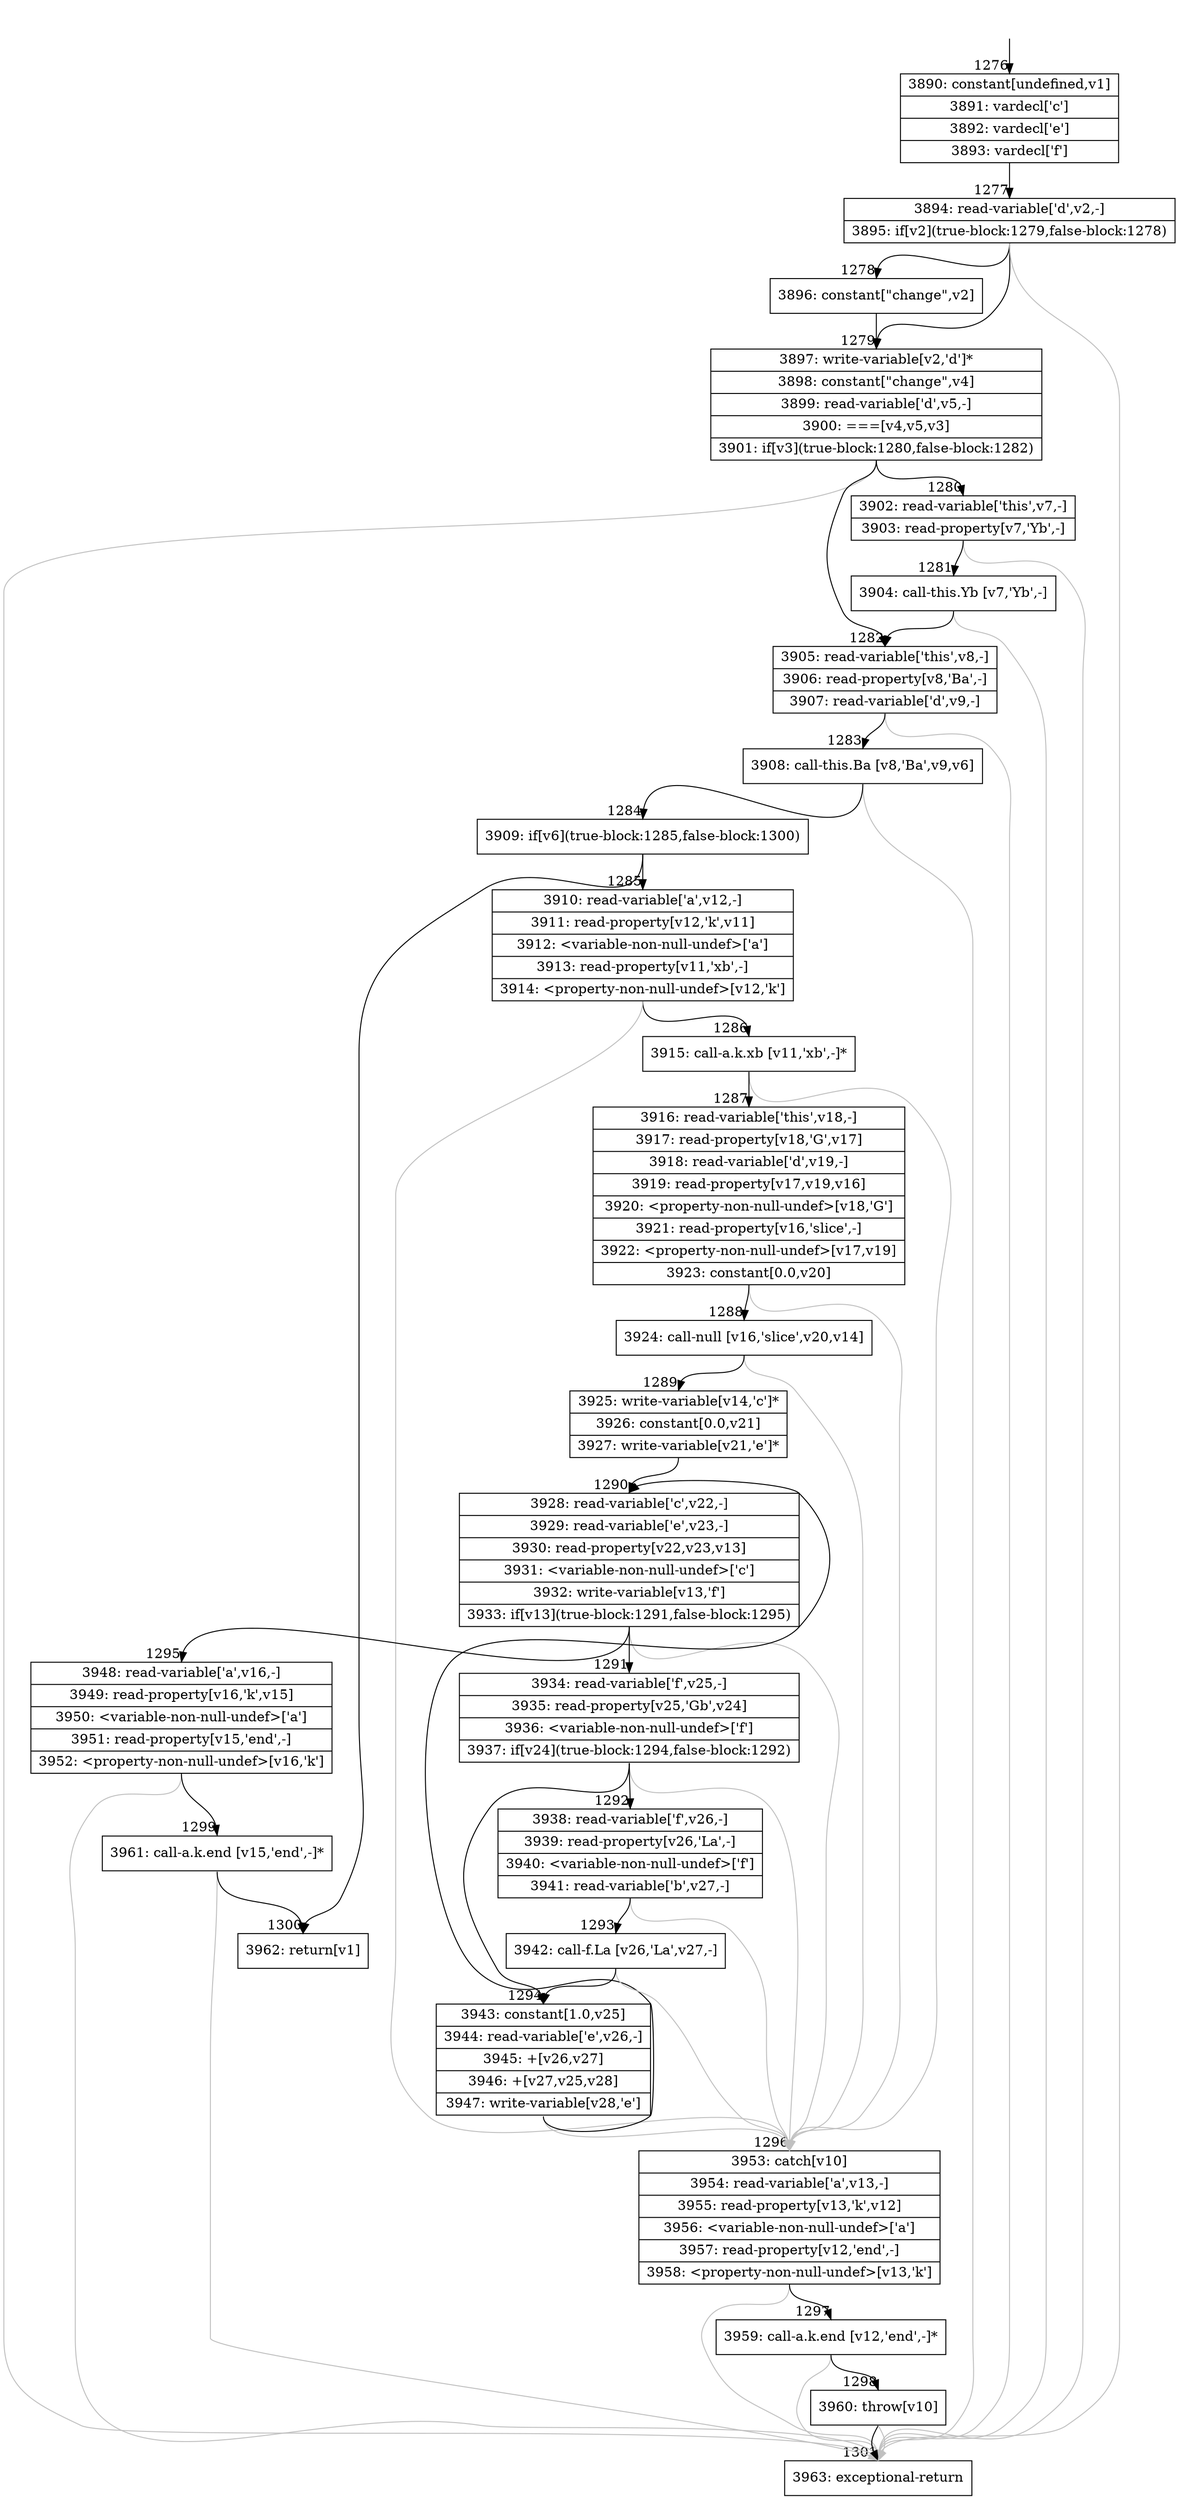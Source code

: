 digraph {
rankdir="TD"
BB_entry106[shape=none,label=""];
BB_entry106 -> BB1276 [tailport=s, headport=n, headlabel="    1276"]
BB1276 [shape=record label="{3890: constant[undefined,v1]|3891: vardecl['c']|3892: vardecl['e']|3893: vardecl['f']}" ] 
BB1276 -> BB1277 [tailport=s, headport=n, headlabel="      1277"]
BB1277 [shape=record label="{3894: read-variable['d',v2,-]|3895: if[v2](true-block:1279,false-block:1278)}" ] 
BB1277 -> BB1279 [tailport=s, headport=n, headlabel="      1279"]
BB1277 -> BB1278 [tailport=s, headport=n, headlabel="      1278"]
BB1277 -> BB1301 [tailport=s, headport=n, color=gray, headlabel="      1301"]
BB1278 [shape=record label="{3896: constant[\"change\",v2]}" ] 
BB1278 -> BB1279 [tailport=s, headport=n]
BB1279 [shape=record label="{3897: write-variable[v2,'d']*|3898: constant[\"change\",v4]|3899: read-variable['d',v5,-]|3900: ===[v4,v5,v3]|3901: if[v3](true-block:1280,false-block:1282)}" ] 
BB1279 -> BB1282 [tailport=s, headport=n, headlabel="      1282"]
BB1279 -> BB1280 [tailport=s, headport=n, headlabel="      1280"]
BB1279 -> BB1301 [tailport=s, headport=n, color=gray]
BB1280 [shape=record label="{3902: read-variable['this',v7,-]|3903: read-property[v7,'Yb',-]}" ] 
BB1280 -> BB1281 [tailport=s, headport=n, headlabel="      1281"]
BB1280 -> BB1301 [tailport=s, headport=n, color=gray]
BB1281 [shape=record label="{3904: call-this.Yb [v7,'Yb',-]}" ] 
BB1281 -> BB1282 [tailport=s, headport=n]
BB1281 -> BB1301 [tailport=s, headport=n, color=gray]
BB1282 [shape=record label="{3905: read-variable['this',v8,-]|3906: read-property[v8,'Ba',-]|3907: read-variable['d',v9,-]}" ] 
BB1282 -> BB1283 [tailport=s, headport=n, headlabel="      1283"]
BB1282 -> BB1301 [tailport=s, headport=n, color=gray]
BB1283 [shape=record label="{3908: call-this.Ba [v8,'Ba',v9,v6]}" ] 
BB1283 -> BB1284 [tailport=s, headport=n, headlabel="      1284"]
BB1283 -> BB1301 [tailport=s, headport=n, color=gray]
BB1284 [shape=record label="{3909: if[v6](true-block:1285,false-block:1300)}" ] 
BB1284 -> BB1285 [tailport=s, headport=n, headlabel="      1285"]
BB1284 -> BB1300 [tailport=s, headport=n, headlabel="      1300"]
BB1285 [shape=record label="{3910: read-variable['a',v12,-]|3911: read-property[v12,'k',v11]|3912: \<variable-non-null-undef\>['a']|3913: read-property[v11,'xb',-]|3914: \<property-non-null-undef\>[v12,'k']}" ] 
BB1285 -> BB1286 [tailport=s, headport=n, headlabel="      1286"]
BB1285 -> BB1296 [tailport=s, headport=n, color=gray, headlabel="      1296"]
BB1286 [shape=record label="{3915: call-a.k.xb [v11,'xb',-]*}" ] 
BB1286 -> BB1287 [tailport=s, headport=n, headlabel="      1287"]
BB1286 -> BB1296 [tailport=s, headport=n, color=gray]
BB1287 [shape=record label="{3916: read-variable['this',v18,-]|3917: read-property[v18,'G',v17]|3918: read-variable['d',v19,-]|3919: read-property[v17,v19,v16]|3920: \<property-non-null-undef\>[v18,'G']|3921: read-property[v16,'slice',-]|3922: \<property-non-null-undef\>[v17,v19]|3923: constant[0.0,v20]}" ] 
BB1287 -> BB1288 [tailport=s, headport=n, headlabel="      1288"]
BB1287 -> BB1296 [tailport=s, headport=n, color=gray]
BB1288 [shape=record label="{3924: call-null [v16,'slice',v20,v14]}" ] 
BB1288 -> BB1289 [tailport=s, headport=n, headlabel="      1289"]
BB1288 -> BB1296 [tailport=s, headport=n, color=gray]
BB1289 [shape=record label="{3925: write-variable[v14,'c']*|3926: constant[0.0,v21]|3927: write-variable[v21,'e']*}" ] 
BB1289 -> BB1290 [tailport=s, headport=n, headlabel="      1290"]
BB1290 [shape=record label="{3928: read-variable['c',v22,-]|3929: read-variable['e',v23,-]|3930: read-property[v22,v23,v13]|3931: \<variable-non-null-undef\>['c']|3932: write-variable[v13,'f']|3933: if[v13](true-block:1291,false-block:1295)}" ] 
BB1290 -> BB1291 [tailport=s, headport=n, headlabel="      1291"]
BB1290 -> BB1295 [tailport=s, headport=n, headlabel="      1295"]
BB1290 -> BB1296 [tailport=s, headport=n, color=gray]
BB1291 [shape=record label="{3934: read-variable['f',v25,-]|3935: read-property[v25,'Gb',v24]|3936: \<variable-non-null-undef\>['f']|3937: if[v24](true-block:1294,false-block:1292)}" ] 
BB1291 -> BB1294 [tailport=s, headport=n, headlabel="      1294"]
BB1291 -> BB1292 [tailport=s, headport=n, headlabel="      1292"]
BB1291 -> BB1296 [tailport=s, headport=n, color=gray]
BB1292 [shape=record label="{3938: read-variable['f',v26,-]|3939: read-property[v26,'La',-]|3940: \<variable-non-null-undef\>['f']|3941: read-variable['b',v27,-]}" ] 
BB1292 -> BB1293 [tailport=s, headport=n, headlabel="      1293"]
BB1292 -> BB1296 [tailport=s, headport=n, color=gray]
BB1293 [shape=record label="{3942: call-f.La [v26,'La',v27,-]}" ] 
BB1293 -> BB1294 [tailport=s, headport=n]
BB1293 -> BB1296 [tailport=s, headport=n, color=gray]
BB1294 [shape=record label="{3943: constant[1.0,v25]|3944: read-variable['e',v26,-]|3945: +[v26,v27]|3946: +[v27,v25,v28]|3947: write-variable[v28,'e']}" ] 
BB1294 -> BB1290 [tailport=s, headport=n]
BB1294 -> BB1296 [tailport=s, headport=n, color=gray]
BB1295 [shape=record label="{3948: read-variable['a',v16,-]|3949: read-property[v16,'k',v15]|3950: \<variable-non-null-undef\>['a']|3951: read-property[v15,'end',-]|3952: \<property-non-null-undef\>[v16,'k']}" ] 
BB1295 -> BB1299 [tailport=s, headport=n, headlabel="      1299"]
BB1295 -> BB1301 [tailport=s, headport=n, color=gray]
BB1296 [shape=record label="{3953: catch[v10]|3954: read-variable['a',v13,-]|3955: read-property[v13,'k',v12]|3956: \<variable-non-null-undef\>['a']|3957: read-property[v12,'end',-]|3958: \<property-non-null-undef\>[v13,'k']}" ] 
BB1296 -> BB1297 [tailport=s, headport=n, headlabel="      1297"]
BB1296 -> BB1301 [tailport=s, headport=n, color=gray]
BB1297 [shape=record label="{3959: call-a.k.end [v12,'end',-]*}" ] 
BB1297 -> BB1298 [tailport=s, headport=n, headlabel="      1298"]
BB1297 -> BB1301 [tailport=s, headport=n, color=gray]
BB1298 [shape=record label="{3960: throw[v10]}" ] 
BB1298 -> BB1301 [tailport=s, headport=n]
BB1298 -> BB1301 [tailport=s, headport=n, color=gray]
BB1299 [shape=record label="{3961: call-a.k.end [v15,'end',-]*}" ] 
BB1299 -> BB1300 [tailport=s, headport=n]
BB1299 -> BB1301 [tailport=s, headport=n, color=gray]
BB1300 [shape=record label="{3962: return[v1]}" ] 
BB1301 [shape=record label="{3963: exceptional-return}" ] 
}
